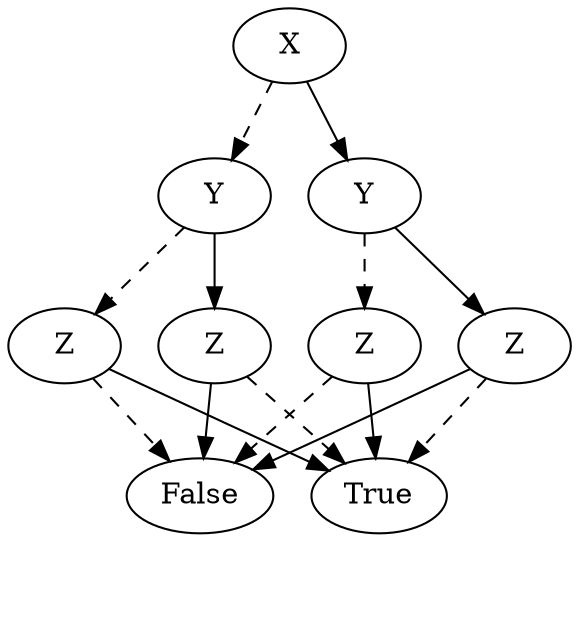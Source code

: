 digraph{
label="\n\n"
2867879026928[label=X]2867879030960[label="Y"]
2867879026928 -> 2867879030960[style=dashed label="" fontcolor = gray]
2867879030672[label="Z"]
2867879030960 -> 2867879030672[style=dashed label="" fontcolor = gray]
2867879398288[label="False"]
2867879030672 -> 2867879398288[style=dashed label="" fontcolor = gray]
2867879398720[label="True"]
2867879030672 -> 2867879398720 [label="" fontcolor = gray]
2867879025920[label="Z"]
2867879030960 -> 2867879025920 [label="" fontcolor = gray]
2867879398720[label="True"]
2867879025920 -> 2867879398720[style=dashed label="" fontcolor = gray]
2867879398288[label="False"]
2867879025920 -> 2867879398288 [label="" fontcolor = gray]
2867879021168[label="Y"]
2867879026928 -> 2867879021168 [label="" fontcolor = gray]
2867879034704[label="Z"]
2867879021168 -> 2867879034704[style=dashed label="" fontcolor = gray]
2867879398288[label="False"]
2867879034704 -> 2867879398288[style=dashed label="" fontcolor = gray]
2867879398720[label="True"]
2867879034704 -> 2867879398720 [label="" fontcolor = gray]
2867879395408[label="Z"]
2867879021168 -> 2867879395408 [label="" fontcolor = gray]
2867879398720[label="True"]
2867879395408 -> 2867879398720[style=dashed label="" fontcolor = gray]
2867879398288[label="False"]
2867879395408 -> 2867879398288 [label="" fontcolor = gray]
}